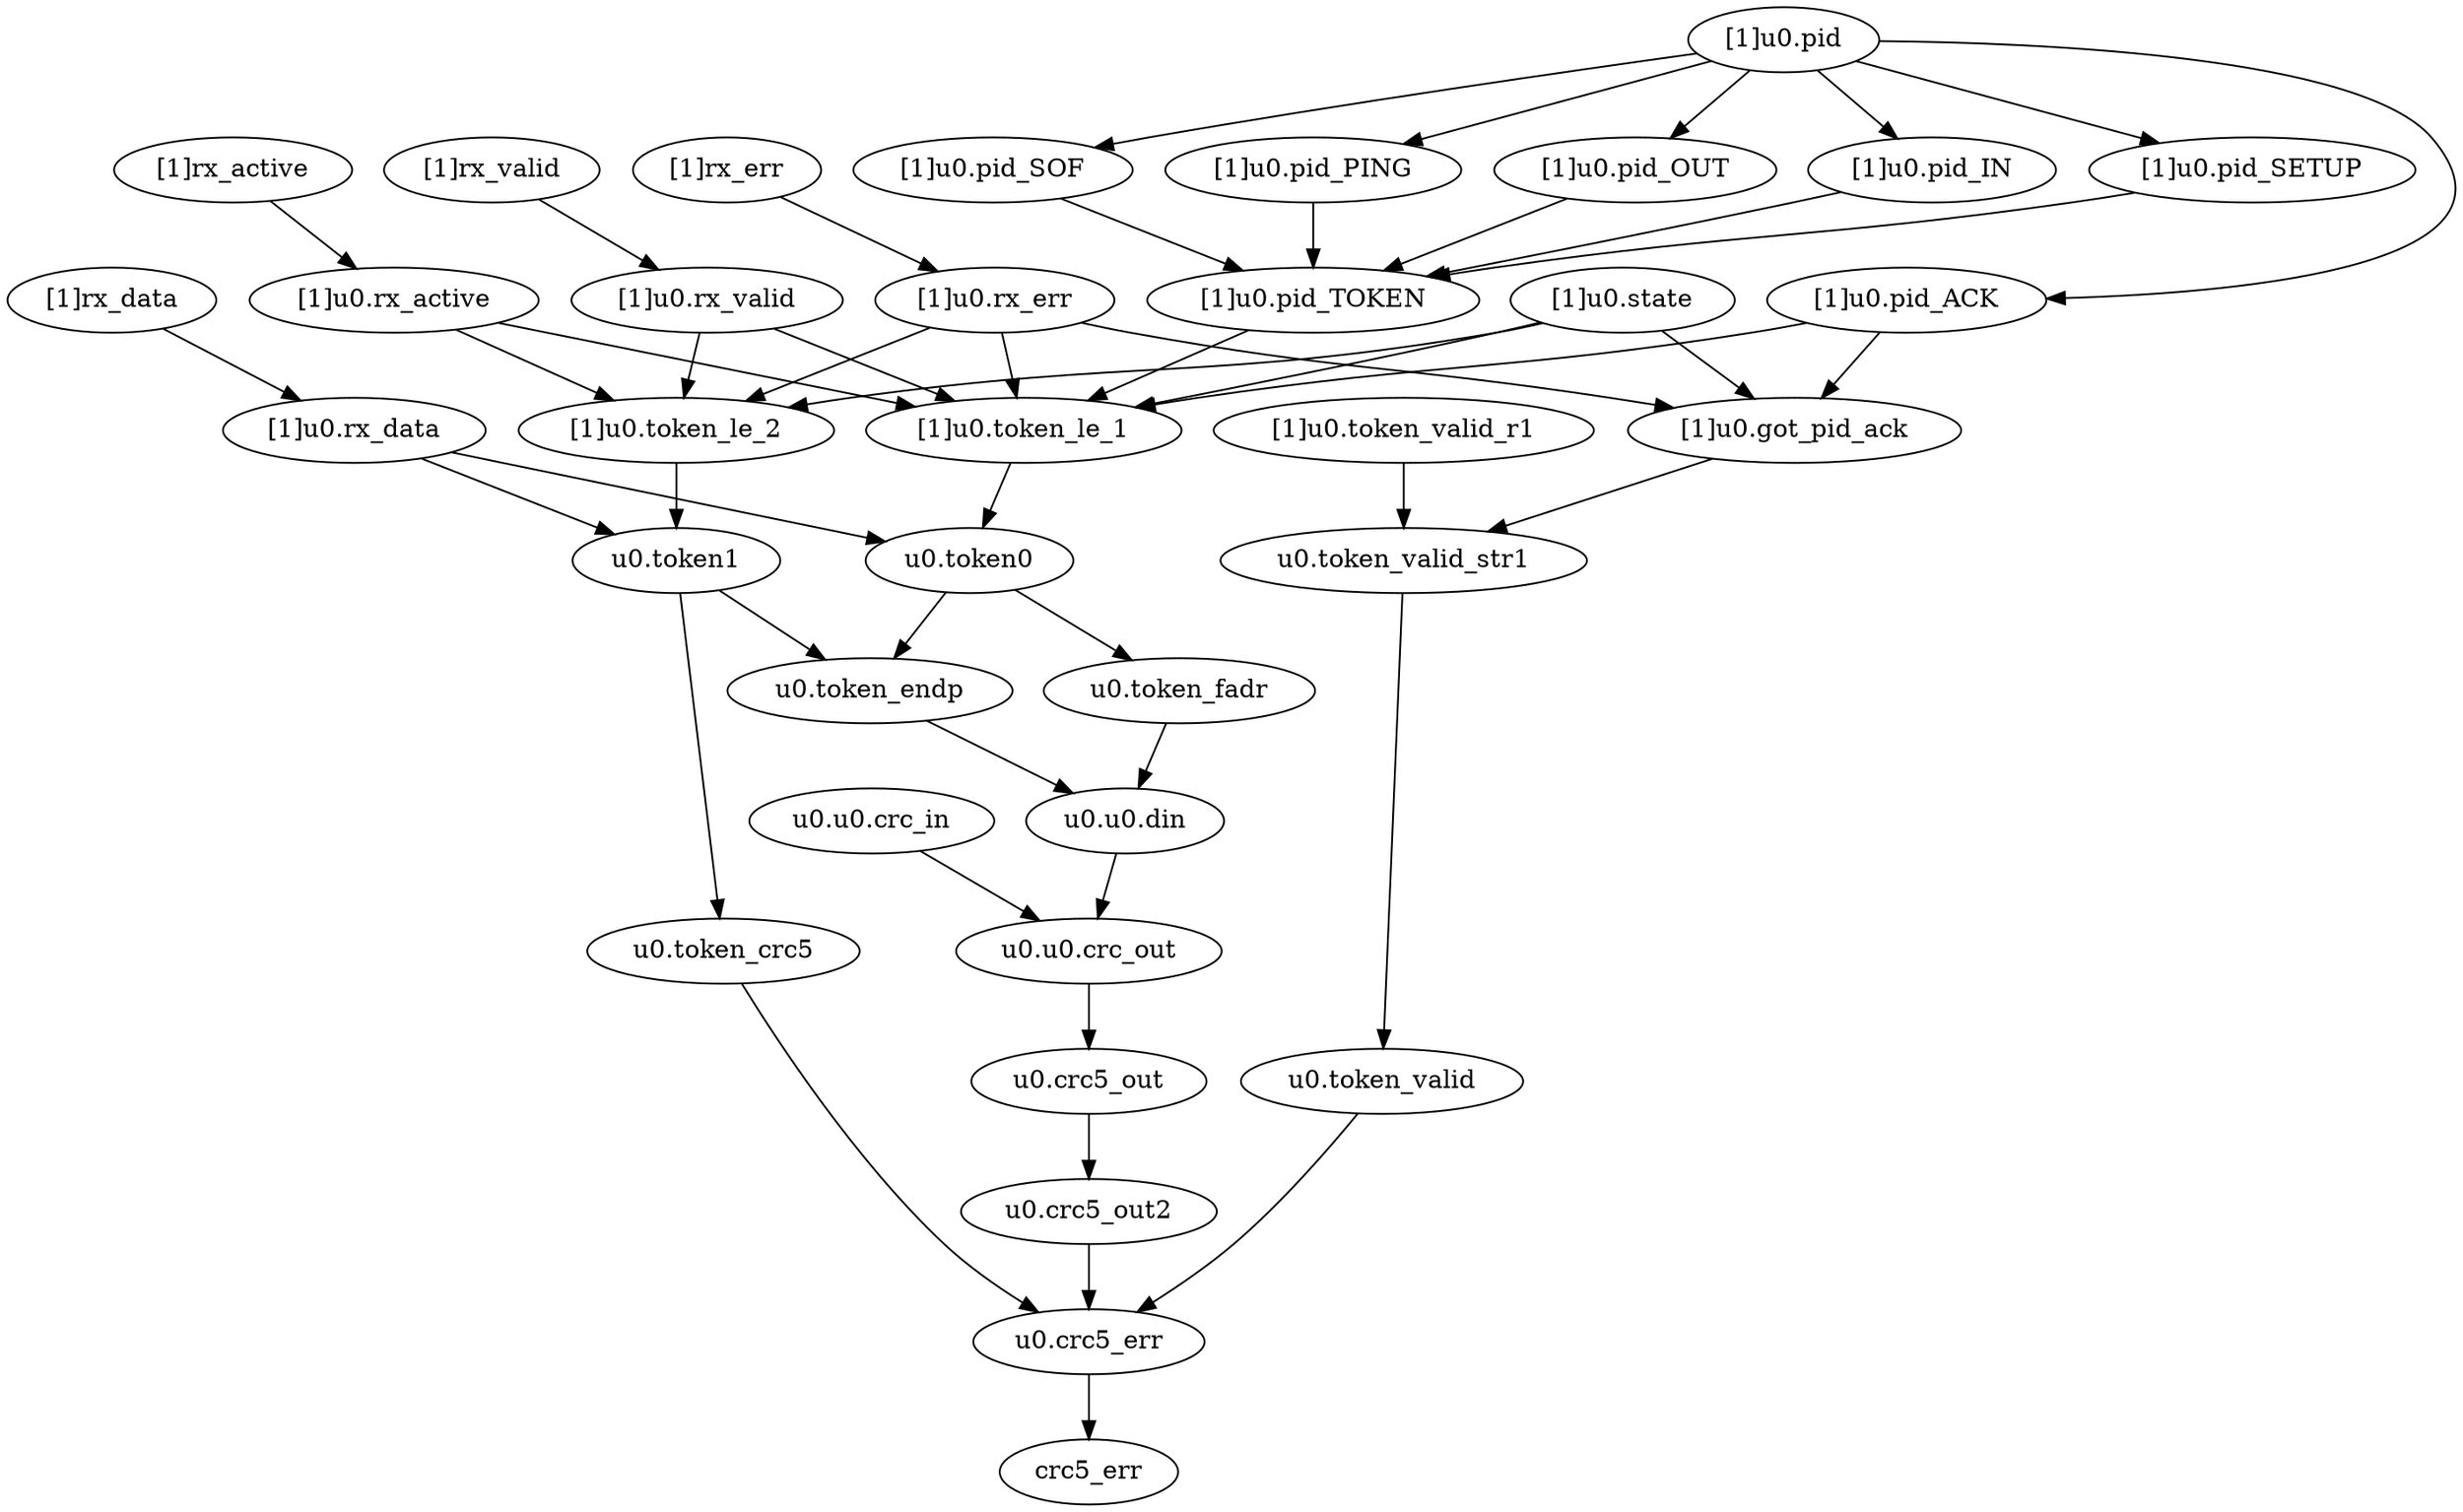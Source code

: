 strict digraph "" {
	"[1]u0.pid_ACK"	 [complexity=11,
		importance=0.0164073374811,
		rank=0.00149157613464];
	"[1]u0.token_le_1"	 [complexity=69,
		importance=0.453376105797,
		rank=0.00657066819996];
	"[1]u0.pid_ACK" -> "[1]u0.token_le_1";
	"[1]u0.got_pid_ack"	 [complexity=9,
		importance=0.015005090204,
		rank=0.00166723224489];
	"[1]u0.pid_ACK" -> "[1]u0.got_pid_ack";
	"u0.u0.crc_in"	 [complexity=65,
		importance=0.264872168198,
		rank=0.00407495643382];
	"u0.u0.crc_out"	 [complexity=10,
		importance=0.0164716061803,
		rank=0.00164716061803];
	"u0.u0.crc_in" -> "u0.u0.crc_out";
	"u0.token1"	 [complexity=6,
		importance=0.0112434556788,
		rank=0.00187390927979];
	"u0.token_endp"	 [complexity=65,
		importance=0.449062204701,
		rank=0.0069086493031];
	"u0.token1" -> "u0.token_endp";
	"u0.token_crc5"	 [complexity=4,
		importance=0.00932890435535,
		rank=0.00233222608884];
	"u0.token1" -> "u0.token_crc5";
	"u0.token0"	 [complexity=68,
		importance=0.45151707256,
		rank=0.0066399569494];
	"u0.token_fadr"	 [complexity=65,
		importance=0.448743080909,
		rank=0.0069037397063];
	"u0.token0" -> "u0.token_fadr";
	"u0.token0" -> "u0.token_endp";
	"[1]u0.state"	 [complexity=8,
		importance=0.0170107484308,
		rank=0.00212634355385];
	"[1]u0.token_le_2"	 [complexity=7,
		importance=0.0128000407096,
		rank=0.00182857724423];
	"[1]u0.state" -> "[1]u0.token_le_2";
	"[1]u0.state" -> "[1]u0.token_le_1";
	"[1]u0.state" -> "[1]u0.got_pid_ack";
	"[1]u0.token_le_2" -> "u0.token1";
	"[1]rx_err"	 [complexity=10,
		importance=0.0161161828702,
		rank=0.00161161828702];
	"[1]u0.rx_err"	 [complexity=10,
		importance=0.0147897135561,
		rank=0.00147897135561];
	"[1]rx_err" -> "[1]u0.rx_err";
	crc5_err	 [complexity=0,
		importance=0.00344625290306,
		rank=0.0];
	"u0.crc5_out"	 [complexity=10,
		importance=0.0133447335913,
		rank=0.00133447335913];
	"u0.crc5_out2"	 [complexity=4,
		importance=0.0104549576927,
		rank=0.00261373942318];
	"u0.crc5_out" -> "u0.crc5_out2";
	"[1]u0.pid_OUT"	 [complexity=79,
		importance=0.457857616775,
		rank=0.00579566603513];
	"[1]u0.pid_TOKEN"	 [complexity=73,
		importance=0.456455369498,
		rank=0.0062528132808];
	"[1]u0.pid_OUT" -> "[1]u0.pid_TOKEN";
	"[1]u0.rx_valid"	 [complexity=10,
		importance=0.0147897135561,
		rank=0.00147897135561];
	"[1]u0.rx_valid" -> "[1]u0.token_le_2";
	"[1]u0.rx_valid" -> "[1]u0.token_le_1";
	"u0.crc5_err"	 [complexity=0,
		importance=0.00768331124911,
		rank=0.0];
	"u0.crc5_out2" -> "u0.crc5_err";
	"[1]u0.pid_IN"	 [complexity=79,
		importance=0.457857616775,
		rank=0.00579566603513];
	"[1]u0.pid_IN" -> "[1]u0.pid_TOKEN";
	"u0.u0.crc_out" -> "u0.crc5_out";
	"[1]u0.token_le_1" -> "u0.token0";
	"[1]u0.pid_SETUP"	 [complexity=79,
		importance=0.457857616775,
		rank=0.00579566603513];
	"[1]u0.pid_SETUP" -> "[1]u0.pid_TOKEN";
	"[1]u0.token_valid_r1"	 [complexity=9,
		importance=0.0151671341741,
		rank=0.00168523713045];
	"u0.token_valid_str1"	 [complexity=6,
		importance=0.0134515497858,
		rank=0.0022419249643];
	"[1]u0.token_valid_r1" -> "u0.token_valid_str1";
	"u0.u0.din"	 [complexity=65,
		importance=0.447007394864,
		rank=0.00687703684406];
	"u0.token_fadr" -> "u0.u0.din";
	"[1]u0.rx_active"	 [complexity=10,
		importance=0.0144581117899,
		rank=0.00144581117899];
	"[1]u0.rx_active" -> "[1]u0.token_le_2";
	"[1]u0.rx_active" -> "[1]u0.token_le_1";
	"[1]u0.rx_data"	 [complexity=8,
		importance=0.0132331285253,
		rank=0.00165414106566];
	"[1]u0.rx_data" -> "u0.token1";
	"[1]u0.rx_data" -> "u0.token0";
	"u0.u0.din" -> "u0.u0.crc_out";
	"u0.token_valid"	 [complexity=4,
		importance=0.0104904774509,
		rank=0.00262261936273];
	"u0.token_valid" -> "u0.crc5_err";
	"u0.token_endp" -> "u0.u0.din";
	"[1]u0.rx_err" -> "[1]u0.token_le_2";
	"[1]u0.rx_err" -> "[1]u0.token_le_1";
	"[1]u0.rx_err" -> "[1]u0.got_pid_ack";
	"[1]u0.pid"	 [complexity=13,
		importance=0.0191357419534,
		rank=0.00147198015026];
	"[1]u0.pid" -> "[1]u0.pid_ACK";
	"[1]u0.pid" -> "[1]u0.pid_OUT";
	"[1]u0.pid" -> "[1]u0.pid_IN";
	"[1]u0.pid" -> "[1]u0.pid_SETUP";
	"[1]u0.pid_SOF"	 [complexity=79,
		importance=0.457857616775,
		rank=0.00579566603513];
	"[1]u0.pid" -> "[1]u0.pid_SOF";
	"[1]u0.pid_PING"	 [complexity=79,
		importance=0.457857616775,
		rank=0.00579566603513];
	"[1]u0.pid" -> "[1]u0.pid_PING";
	"[1]u0.got_pid_ack" -> "u0.token_valid_str1";
	"[1]rx_active"	 [complexity=10,
		importance=0.015784581104,
		rank=0.0015784581104];
	"[1]rx_active" -> "[1]u0.rx_active";
	"u0.token_crc5" -> "u0.crc5_err";
	"[1]u0.pid_TOKEN" -> "[1]u0.token_le_1";
	"[1]rx_valid"	 [complexity=10,
		importance=0.0161161828702,
		rank=0.00161161828702];
	"[1]rx_valid" -> "[1]u0.rx_valid";
	"u0.token_valid_str1" -> "u0.token_valid";
	"[1]rx_data"	 [complexity=8,
		importance=0.0145595978393,
		rank=0.00181994972992];
	"[1]rx_data" -> "[1]u0.rx_data";
	"[1]u0.pid_SOF" -> "[1]u0.pid_TOKEN";
	"u0.crc5_err" -> crc5_err;
	"[1]u0.pid_PING" -> "[1]u0.pid_TOKEN";
}
